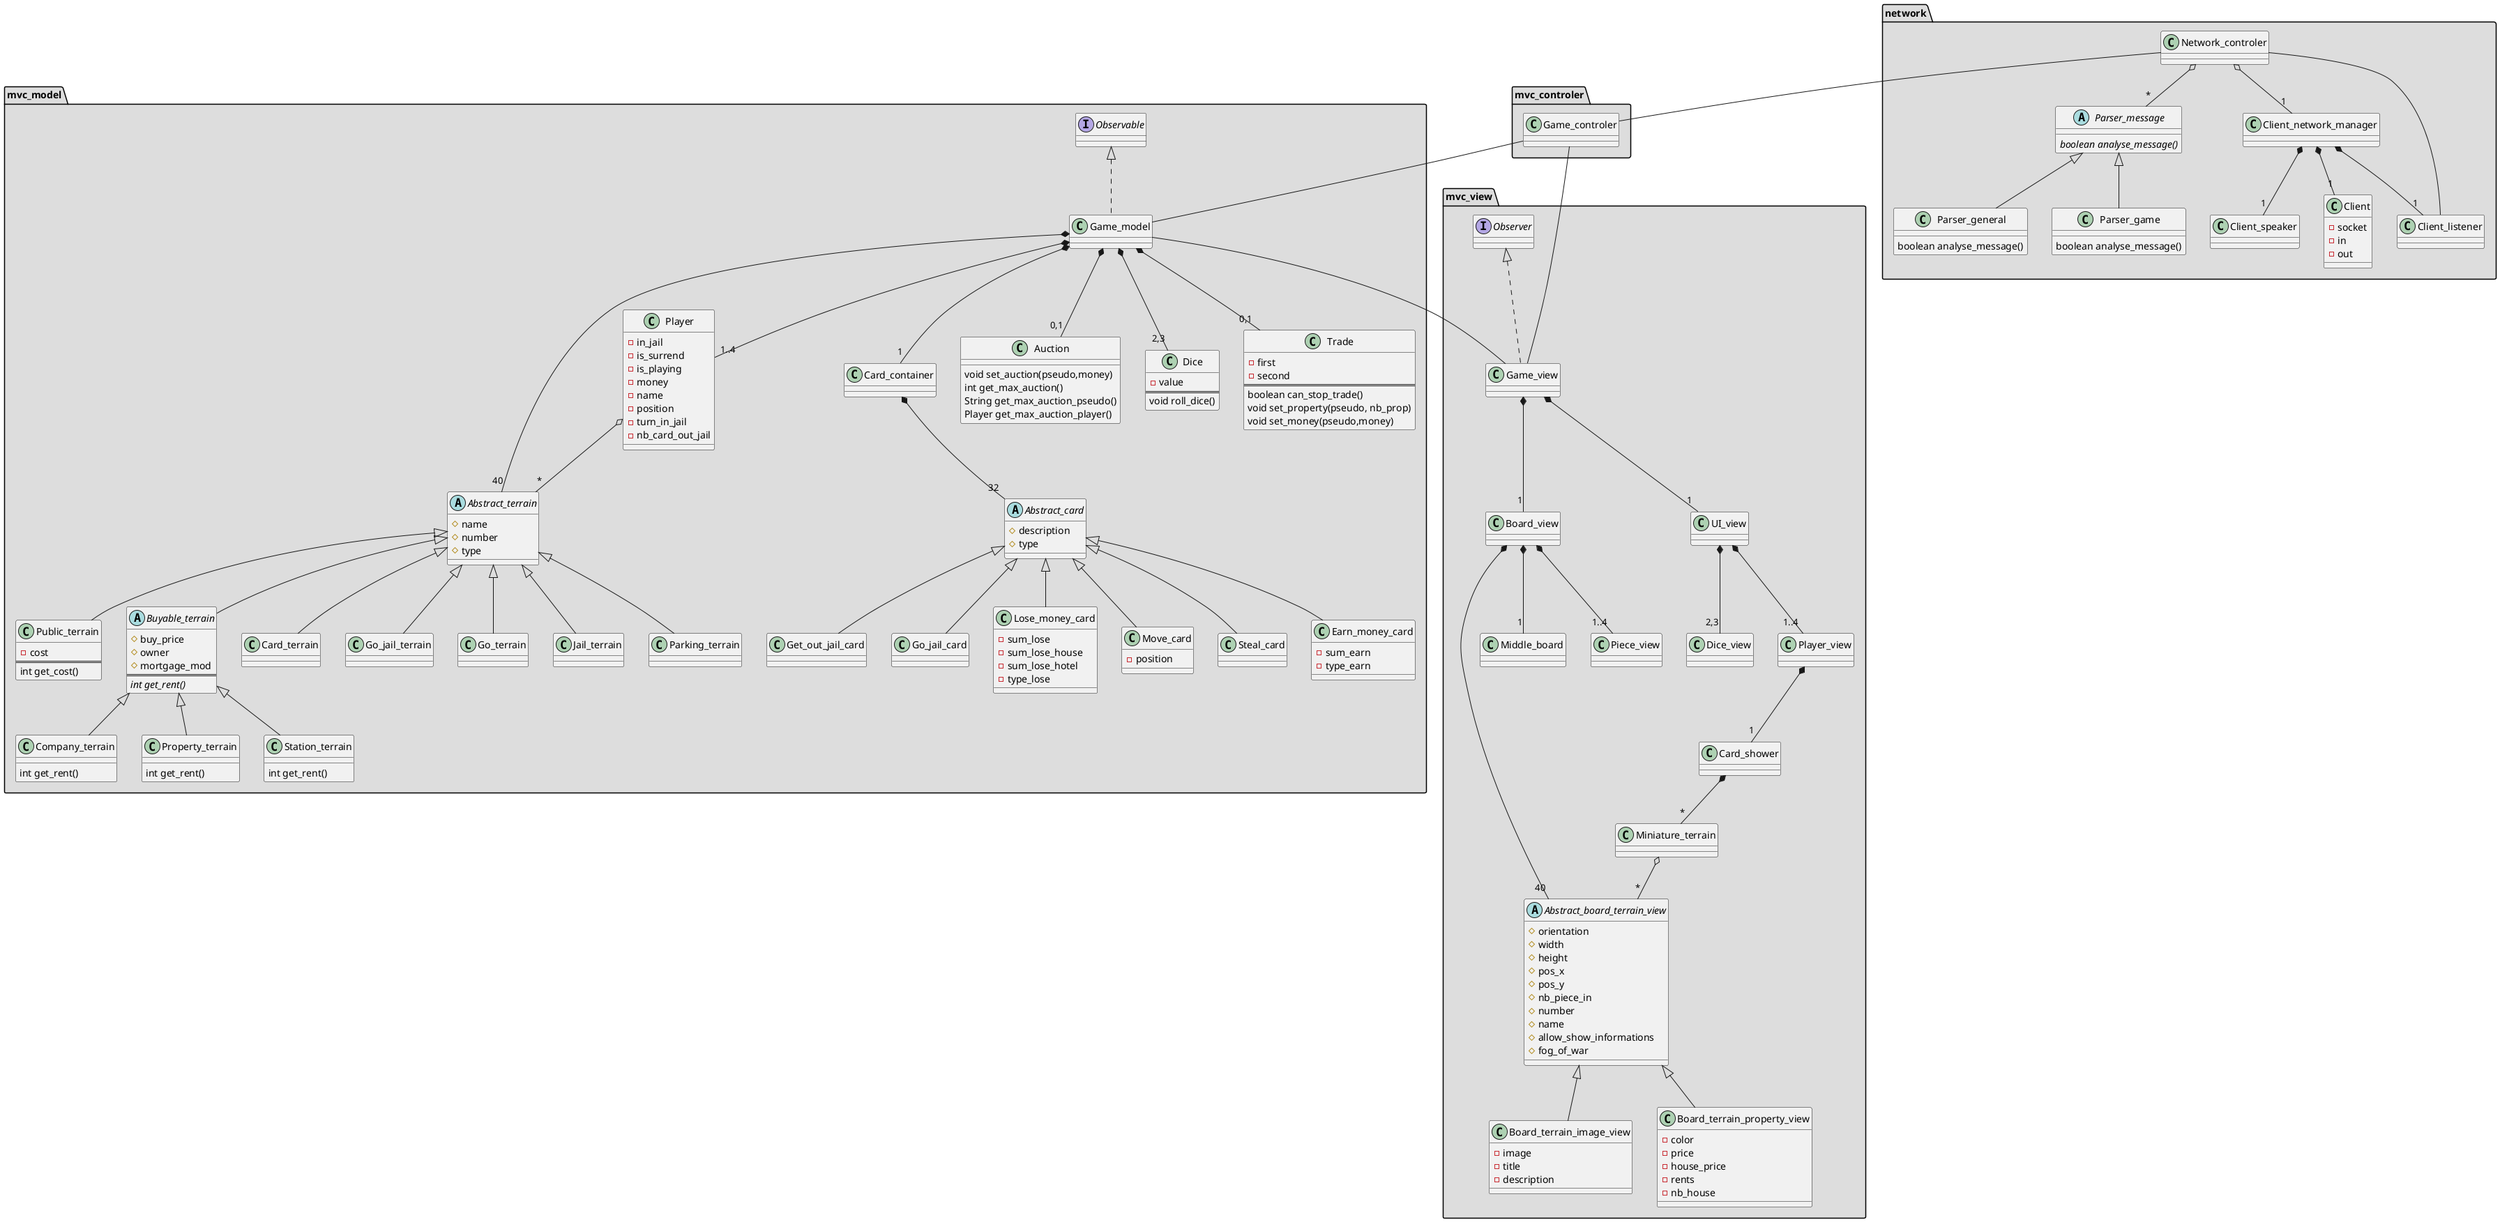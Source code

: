 @startuml



namespace mvc_model #DDDDDD {

interface Observable {

}

abstract class Abstract_terrain {
    #name
    #number
    #type
}

abstract class Buyable_terrain {
    #buy_price
    #owner
    #mortgage_mod
    ==
    {abstract} int get_rent()
}

class Card_terrain {

}

class Company_terrain {
    int get_rent()
}

class Go_jail_terrain {

}

class Go_terrain {

}

class Jail_terrain {

}

class Parking_terrain {

}

class Property_terrain {
    int get_rent()
}

class Public_terrain {
    - cost
    ==
    int get_cost()
}

class Station_terrain {
    int get_rent()
}

Abstract_terrain <|-- Buyable_terrain
Buyable_terrain <|-- Station_terrain
Buyable_terrain <|-- Company_terrain
Buyable_terrain <|-- Property_terrain
Abstract_terrain <|-- Go_jail_terrain
Abstract_terrain <|-- Go_terrain
Abstract_terrain <|-- Jail_terrain
Abstract_terrain <|-- Parking_terrain
Abstract_terrain <|-- Public_terrain
Abstract_terrain <|-- Card_terrain


abstract class Abstract_card {
    #description
    #type
}

class Earn_money_card {
    -sum_earn
    -type_earn
}

class Get_out_jail_card {

}

class Go_jail_card {

}

class Lose_money_card {
    -sum_lose
    -sum_lose_house
    -sum_lose_hotel
    -type_lose
}

class Move_card {
    -position
}

class Steal_card {

}

Abstract_card <|-- Earn_money_card
Abstract_card <|-- Get_out_jail_card
Abstract_card <|-- Go_jail_card
Abstract_card <|-- Lose_money_card
Abstract_card <|-- Move_card
Abstract_card <|-- Steal_card

class Card_container {

}

Card_container *-- "32" Abstract_card

class Player {
    -in_jail
    -is_surrend
    -is_playing
    -money
    -name
    -position
    -turn_in_jail
    -nb_card_out_jail
}

Player o-- "*" Abstract_terrain

class Auction {
    void set_auction(pseudo,money)
    int get_max_auction()
    String get_max_auction_pseudo()
    Player get_max_auction_player()
}

class Dice {
    -value
    ==
    void roll_dice()
}

class Game_model {

}

class Trade {
    -first
    -second
    ==
    boolean can_stop_trade()
    void set_property(pseudo, nb_prop)
    void set_money(pseudo,money)
}

Game_model *-- "1..4" Player
Game_model *-- "40" Abstract_terrain
Game_model *-- "2,3" Dice
Game_model *-- "0,1" Auction
Game_model *-- "0,1" Trade
Game_model *-- "1" Card_container
Observable <|.. Game_model

}


namespace mvc_view #DDDDDD {
interface Observer {

}

abstract class Abstract_board_terrain_view {
    #orientation
    #width
    #height
    #pos_x
    #pos_y
    #nb_piece_in
    #number
    #name
    #allow_show_informations
    #fog_of_war
}

class Board_terrain_image_view {
    -image
    -title
    -description
}

class Board_terrain_property_view {
    -color
    -price
    -house_price
    -rents
    -nb_house
}

Abstract_board_terrain_view <|-- Board_terrain_image_view
Abstract_board_terrain_view <|-- Board_terrain_property_view


class Middle_board {

}

class Piece_view {

}

class Board_view {

}

Board_view *-- "1" Middle_board
Board_view *-- "1..4" Piece_view
Board_view *-- "40" Abstract_board_terrain_view


class Dice_view {

}

class Miniature_terrain {

}

Miniature_terrain o-- "*" Abstract_board_terrain_view

class Card_shower {

}

Card_shower *-- "*" Miniature_terrain

class Player_view {

}

Player_view *-- "1" Card_shower


class UI_view {

}

UI_view *-- "2,3" Dice_view
UI_view *-- "1..4" Player_view

class Game_view {

}

Game_view *-- "1" Board_view
Game_view *-- "1" UI_view
Observer <|.. Game_view

}

namespace mvc_controler #DDDDDD {

class Game_controler {

}
}

namespace network #DDDDDD {

class Network_controler {

}

abstract class Parser_message {
    {abstract} boolean analyse_message()
}

class Parser_game {
    boolean analyse_message()
}

class Parser_general {
    boolean analyse_message()
}

class Client_listener {

}

class Client_speaker {

}

class Client {
    - socket
    - in
    - out
}

class Client_network_manager {

}


network.Network_controler -- mvc_controler.Game_controler
Network_controler o-- "*" Parser_message
Network_controler o-- "1" Client_network_manager

Client_network_manager *-- "1" Client_listener
Client_network_manager *-- "1" Client_speaker
Client_network_manager *-- "1" Client

Client_listener -- Network_controler

Parser_message <|-- Parser_game
Parser_message <|-- Parser_general

}

mvc_controler.Game_controler -- mvc_model.Game_model
mvc_controler.Game_controler -- mvc_view.Game_view
mvc_model.Game_model -- mvc_view.Game_view








@enduml
